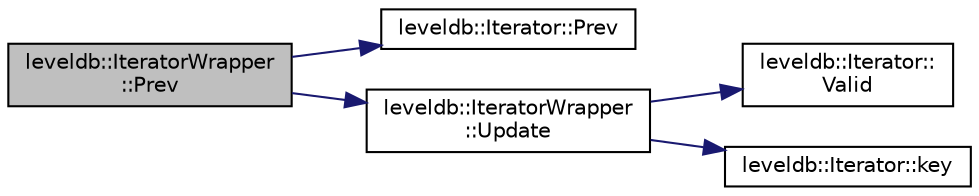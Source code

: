 digraph "leveldb::IteratorWrapper::Prev"
{
  edge [fontname="Helvetica",fontsize="10",labelfontname="Helvetica",labelfontsize="10"];
  node [fontname="Helvetica",fontsize="10",shape=record];
  rankdir="LR";
  Node1 [label="leveldb::IteratorWrapper\l::Prev",height=0.2,width=0.4,color="black", fillcolor="grey75", style="filled" fontcolor="black"];
  Node1 -> Node2 [color="midnightblue",fontsize="10",style="solid",fontname="Helvetica"];
  Node2 [label="leveldb::Iterator::Prev",height=0.2,width=0.4,color="black", fillcolor="white", style="filled",URL="$classleveldb_1_1_iterator.html#a28798d802a203788587dc6adc5bc729e"];
  Node1 -> Node3 [color="midnightblue",fontsize="10",style="solid",fontname="Helvetica"];
  Node3 [label="leveldb::IteratorWrapper\l::Update",height=0.2,width=0.4,color="black", fillcolor="white", style="filled",URL="$classleveldb_1_1_iterator_wrapper.html#ac89a9cfb38bbcaea2dc1c71e754ce73f"];
  Node3 -> Node4 [color="midnightblue",fontsize="10",style="solid",fontname="Helvetica"];
  Node4 [label="leveldb::Iterator::\lValid",height=0.2,width=0.4,color="black", fillcolor="white", style="filled",URL="$classleveldb_1_1_iterator.html#a38614978bfa0586327b8e237bcb46012"];
  Node3 -> Node5 [color="midnightblue",fontsize="10",style="solid",fontname="Helvetica"];
  Node5 [label="leveldb::Iterator::key",height=0.2,width=0.4,color="black", fillcolor="white", style="filled",URL="$classleveldb_1_1_iterator.html#ad17feced6e24a1b21db5ae6940c1f220"];
}
